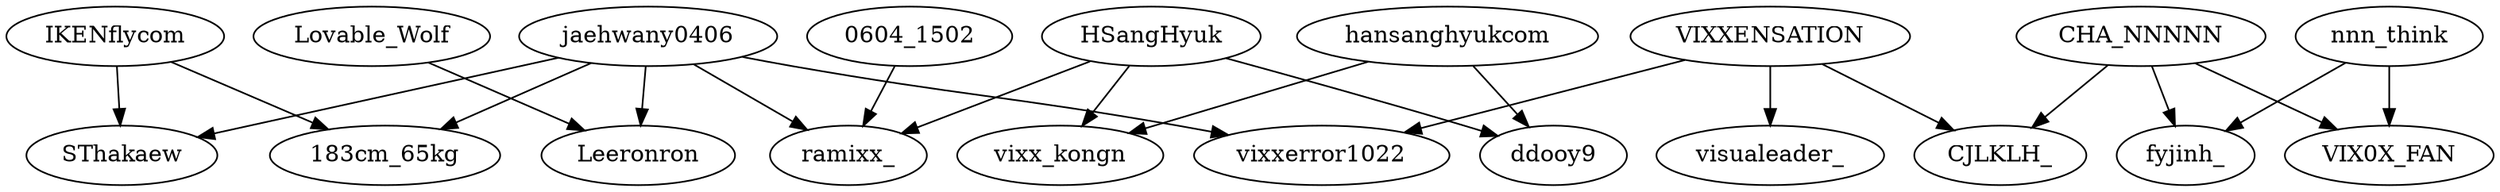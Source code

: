strict digraph {
"IKENflycom" -> "183cm_65kg"
"IKENflycom" -> "SThakaew"
"jaehwany0406" -> "183cm_65kg"
"jaehwany0406" -> "Leeronron"
"jaehwany0406" -> "ramixx_"
"jaehwany0406" -> "SThakaew"
"jaehwany0406" -> "vixxerror1022"
"nnn_think" -> "VIX0X_FAN"
"nnn_think" -> "fyjinh_"
"CHA_NNNNN" -> "VIX0X_FAN"
"CHA_NNNNN" -> "fyjinh_"
"CHA_NNNNN" -> "CJLKLH_"
"Lovable_Wolf" -> "Leeronron"
"hansanghyukcom" -> "vixx_kongn"
"hansanghyukcom" -> "ddooy9"
"HSangHyuk" -> "vixx_kongn"
"HSangHyuk" -> "ramixx_"
"HSangHyuk" -> "ddooy9"
"0604_1502" -> "ramixx_"
"VIXXENSATION" -> "CJLKLH_"
"VIXXENSATION" -> "visualeader_"
"VIXXENSATION" -> "vixxerror1022"
}
